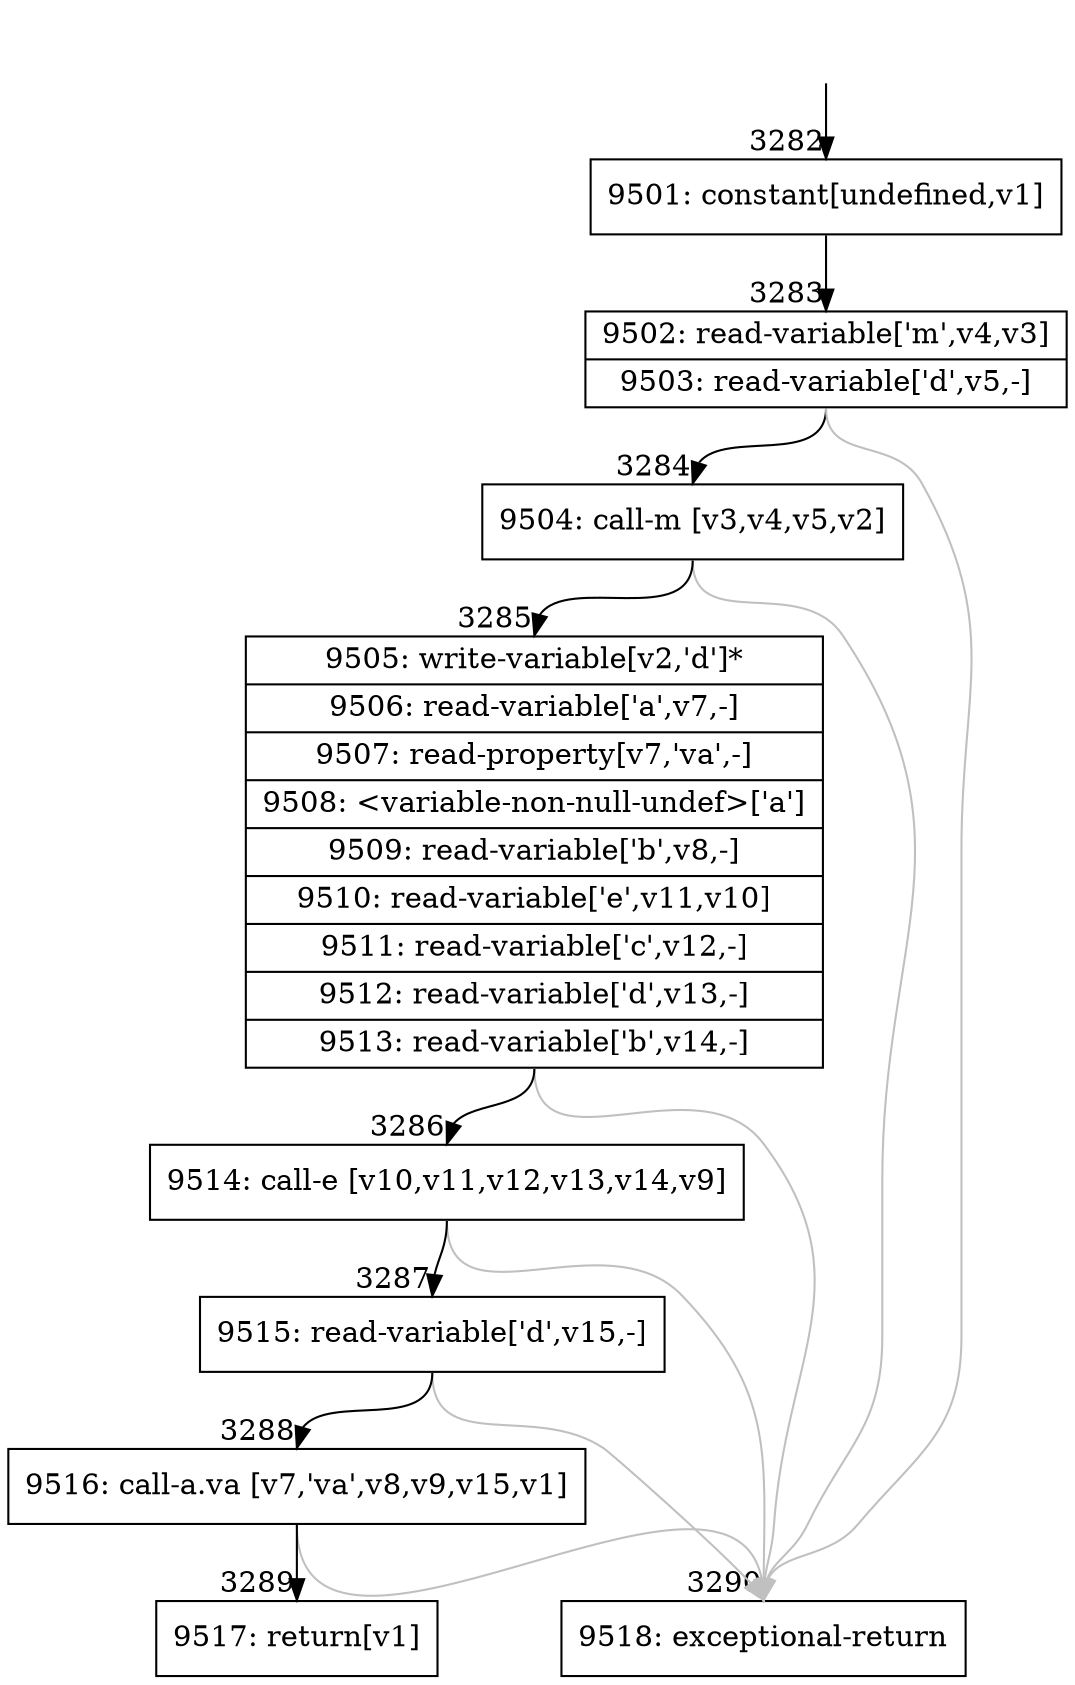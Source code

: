 digraph {
rankdir="TD"
BB_entry270[shape=none,label=""];
BB_entry270 -> BB3282 [tailport=s, headport=n, headlabel="    3282"]
BB3282 [shape=record label="{9501: constant[undefined,v1]}" ] 
BB3282 -> BB3283 [tailport=s, headport=n, headlabel="      3283"]
BB3283 [shape=record label="{9502: read-variable['m',v4,v3]|9503: read-variable['d',v5,-]}" ] 
BB3283 -> BB3284 [tailport=s, headport=n, headlabel="      3284"]
BB3283 -> BB3290 [tailport=s, headport=n, color=gray, headlabel="      3290"]
BB3284 [shape=record label="{9504: call-m [v3,v4,v5,v2]}" ] 
BB3284 -> BB3285 [tailport=s, headport=n, headlabel="      3285"]
BB3284 -> BB3290 [tailport=s, headport=n, color=gray]
BB3285 [shape=record label="{9505: write-variable[v2,'d']*|9506: read-variable['a',v7,-]|9507: read-property[v7,'va',-]|9508: \<variable-non-null-undef\>['a']|9509: read-variable['b',v8,-]|9510: read-variable['e',v11,v10]|9511: read-variable['c',v12,-]|9512: read-variable['d',v13,-]|9513: read-variable['b',v14,-]}" ] 
BB3285 -> BB3286 [tailport=s, headport=n, headlabel="      3286"]
BB3285 -> BB3290 [tailport=s, headport=n, color=gray]
BB3286 [shape=record label="{9514: call-e [v10,v11,v12,v13,v14,v9]}" ] 
BB3286 -> BB3287 [tailport=s, headport=n, headlabel="      3287"]
BB3286 -> BB3290 [tailport=s, headport=n, color=gray]
BB3287 [shape=record label="{9515: read-variable['d',v15,-]}" ] 
BB3287 -> BB3288 [tailport=s, headport=n, headlabel="      3288"]
BB3287 -> BB3290 [tailport=s, headport=n, color=gray]
BB3288 [shape=record label="{9516: call-a.va [v7,'va',v8,v9,v15,v1]}" ] 
BB3288 -> BB3289 [tailport=s, headport=n, headlabel="      3289"]
BB3288 -> BB3290 [tailport=s, headport=n, color=gray]
BB3289 [shape=record label="{9517: return[v1]}" ] 
BB3290 [shape=record label="{9518: exceptional-return}" ] 
}
